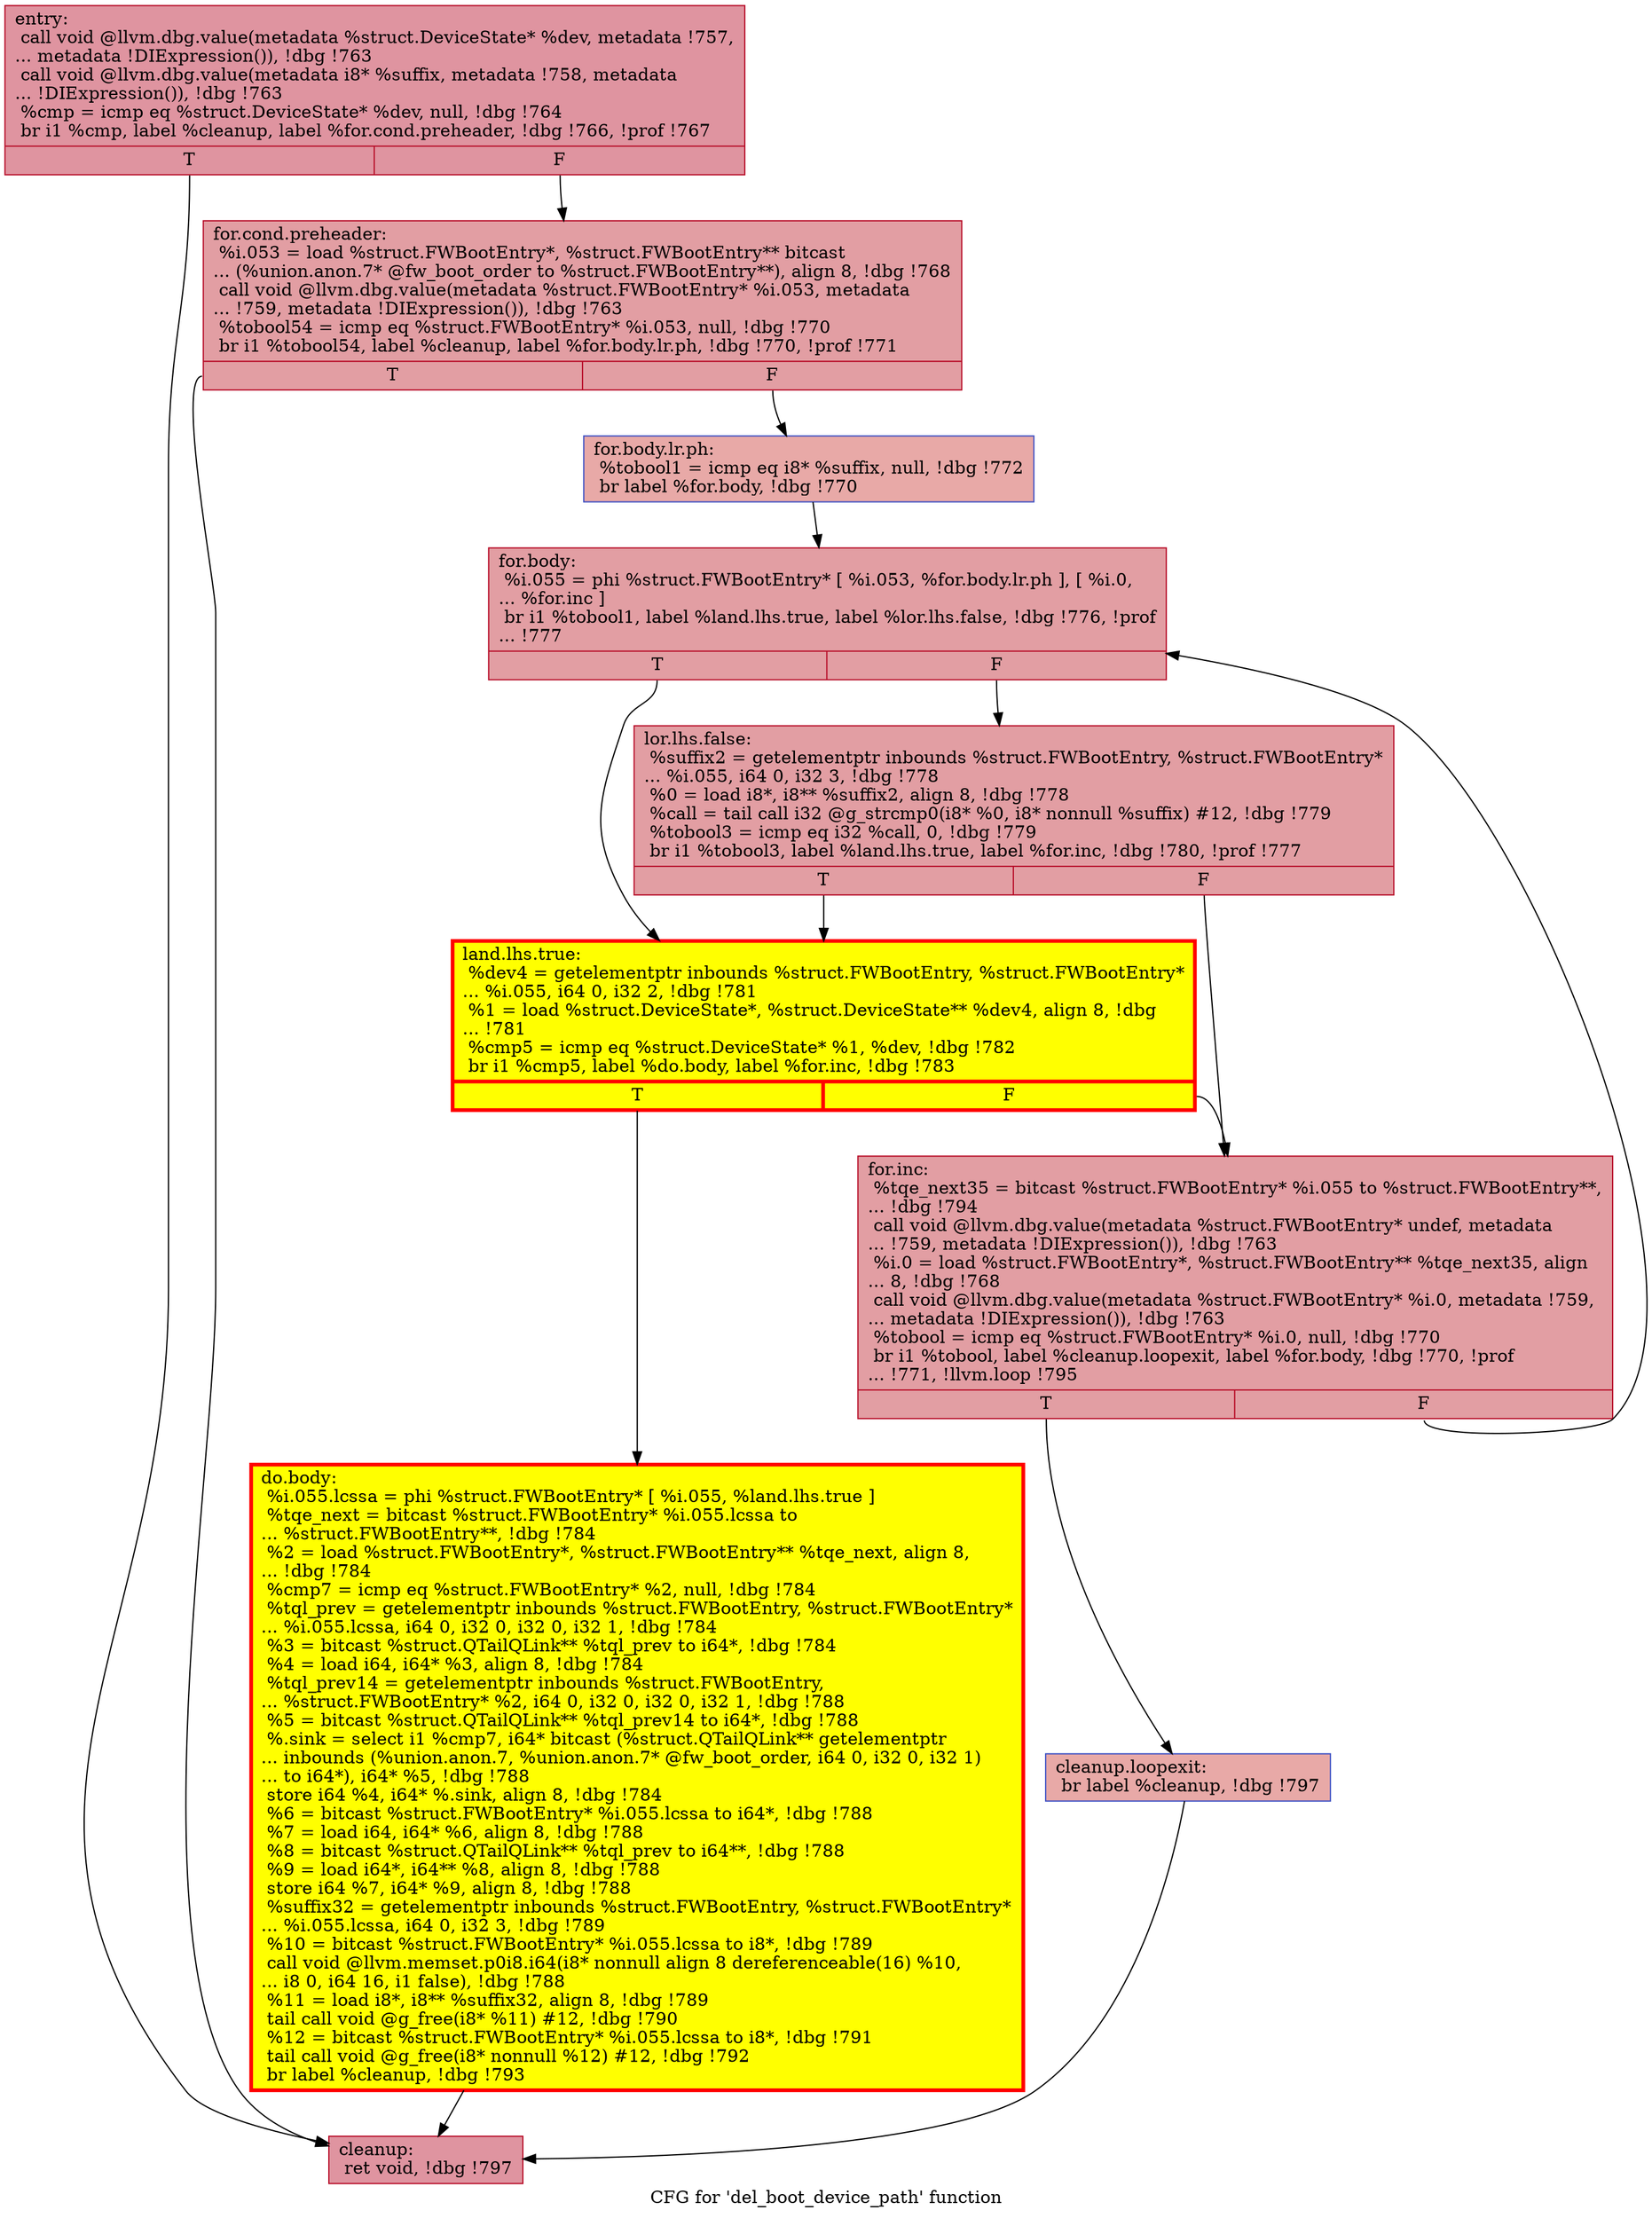 digraph "CFG for 'del_boot_device_path' function" {
	label="CFG for 'del_boot_device_path' function";

	Node0x55f536ee2020 [shape=record,color="#b70d28ff", style=filled, fillcolor="#b70d2870",label="{entry:\l  call void @llvm.dbg.value(metadata %struct.DeviceState* %dev, metadata !757,\l... metadata !DIExpression()), !dbg !763\l  call void @llvm.dbg.value(metadata i8* %suffix, metadata !758, metadata\l... !DIExpression()), !dbg !763\l  %cmp = icmp eq %struct.DeviceState* %dev, null, !dbg !764\l  br i1 %cmp, label %cleanup, label %for.cond.preheader, !dbg !766, !prof !767\l|{<s0>T|<s1>F}}"];
	Node0x55f536ee2020:s0 -> Node0x55f536ebb650;
	Node0x55f536ee2020:s1 -> Node0x55f536ec0b50;
	Node0x55f536ec0b50 [shape=record,color="#b70d28ff", style=filled, fillcolor="#be242e70",label="{for.cond.preheader:                               \l  %i.053 = load %struct.FWBootEntry*, %struct.FWBootEntry** bitcast\l... (%union.anon.7* @fw_boot_order to %struct.FWBootEntry**), align 8, !dbg !768\l  call void @llvm.dbg.value(metadata %struct.FWBootEntry* %i.053, metadata\l... !759, metadata !DIExpression()), !dbg !763\l  %tobool54 = icmp eq %struct.FWBootEntry* %i.053, null, !dbg !770\l  br i1 %tobool54, label %cleanup, label %for.body.lr.ph, !dbg !770, !prof !771\l|{<s0>T|<s1>F}}"];
	Node0x55f536ec0b50:s0 -> Node0x55f536ebb650;
	Node0x55f536ec0b50:s1 -> Node0x55f536f75a40;
	Node0x55f536f75a40 [shape=record,color="#3d50c3ff", style=filled, fillcolor="#ca3b3770",label="{for.body.lr.ph:                                   \l  %tobool1 = icmp eq i8* %suffix, null, !dbg !772\l  br label %for.body, !dbg !770\l}"];
	Node0x55f536f75a40 -> Node0x55f536ebbbd0;
	Node0x55f536ebbbd0 [shape=record,color="#b70d28ff", style=filled, fillcolor="#be242e70",label="{for.body:                                         \l  %i.055 = phi %struct.FWBootEntry* [ %i.053, %for.body.lr.ph ], [ %i.0,\l... %for.inc ]\l  br i1 %tobool1, label %land.lhs.true, label %lor.lhs.false, !dbg !776, !prof\l... !777\l|{<s0>T|<s1>F}}"];
	Node0x55f536ebbbd0:s0 -> Node0x55f536eebcc0;
	Node0x55f536ebbbd0:s1 -> Node0x55f536eebd70;
	Node0x55f536eebd70 [shape=record,color="#b70d28ff", style=filled, fillcolor="#be242e70",label="{lor.lhs.false:                                    \l  %suffix2 = getelementptr inbounds %struct.FWBootEntry, %struct.FWBootEntry*\l... %i.055, i64 0, i32 3, !dbg !778\l  %0 = load i8*, i8** %suffix2, align 8, !dbg !778\l  %call = tail call i32 @g_strcmp0(i8* %0, i8* nonnull %suffix) #12, !dbg !779\l  %tobool3 = icmp eq i32 %call, 0, !dbg !779\l  br i1 %tobool3, label %land.lhs.true, label %for.inc, !dbg !780, !prof !777\l|{<s0>T|<s1>F}}"];
	Node0x55f536eebd70:s0 -> Node0x55f536eebcc0;
	Node0x55f536eebd70:s1 -> Node0x55f536ebbb20;
	Node0x55f536eebcc0 [shape=record,penwidth=3.0, style="filled", color="red", fillcolor="yellow",label="{land.lhs.true:                                    \l  %dev4 = getelementptr inbounds %struct.FWBootEntry, %struct.FWBootEntry*\l... %i.055, i64 0, i32 2, !dbg !781\l  %1 = load %struct.DeviceState*, %struct.DeviceState** %dev4, align 8, !dbg\l... !781\l  %cmp5 = icmp eq %struct.DeviceState* %1, %dev, !dbg !782\l  br i1 %cmp5, label %do.body, label %for.inc, !dbg !783\l|{<s0>T|<s1>F}}"];
	Node0x55f536eebcc0:s0 -> Node0x55f536eee3d0;
	Node0x55f536eebcc0:s1 -> Node0x55f536ebbb20;
	Node0x55f536eee3d0 [shape=record,penwidth=3.0, style="filled", color="red", fillcolor="yellow",label="{do.body:                                          \l  %i.055.lcssa = phi %struct.FWBootEntry* [ %i.055, %land.lhs.true ]\l  %tqe_next = bitcast %struct.FWBootEntry* %i.055.lcssa to\l... %struct.FWBootEntry**, !dbg !784\l  %2 = load %struct.FWBootEntry*, %struct.FWBootEntry** %tqe_next, align 8,\l... !dbg !784\l  %cmp7 = icmp eq %struct.FWBootEntry* %2, null, !dbg !784\l  %tql_prev = getelementptr inbounds %struct.FWBootEntry, %struct.FWBootEntry*\l... %i.055.lcssa, i64 0, i32 0, i32 0, i32 1, !dbg !784\l  %3 = bitcast %struct.QTailQLink** %tql_prev to i64*, !dbg !784\l  %4 = load i64, i64* %3, align 8, !dbg !784\l  %tql_prev14 = getelementptr inbounds %struct.FWBootEntry,\l... %struct.FWBootEntry* %2, i64 0, i32 0, i32 0, i32 1, !dbg !788\l  %5 = bitcast %struct.QTailQLink** %tql_prev14 to i64*, !dbg !788\l  %.sink = select i1 %cmp7, i64* bitcast (%struct.QTailQLink** getelementptr\l... inbounds (%union.anon.7, %union.anon.7* @fw_boot_order, i64 0, i32 0, i32 1)\l... to i64*), i64* %5, !dbg !788\l  store i64 %4, i64* %.sink, align 8, !dbg !784\l  %6 = bitcast %struct.FWBootEntry* %i.055.lcssa to i64*, !dbg !788\l  %7 = load i64, i64* %6, align 8, !dbg !788\l  %8 = bitcast %struct.QTailQLink** %tql_prev to i64**, !dbg !788\l  %9 = load i64*, i64** %8, align 8, !dbg !788\l  store i64 %7, i64* %9, align 8, !dbg !788\l  %suffix32 = getelementptr inbounds %struct.FWBootEntry, %struct.FWBootEntry*\l... %i.055.lcssa, i64 0, i32 3, !dbg !789\l  %10 = bitcast %struct.FWBootEntry* %i.055.lcssa to i8*, !dbg !789\l  call void @llvm.memset.p0i8.i64(i8* nonnull align 8 dereferenceable(16) %10,\l... i8 0, i64 16, i1 false), !dbg !788\l  %11 = load i8*, i8** %suffix32, align 8, !dbg !789\l  tail call void @g_free(i8* %11) #12, !dbg !790\l  %12 = bitcast %struct.FWBootEntry* %i.055.lcssa to i8*, !dbg !791\l  tail call void @g_free(i8* nonnull %12) #12, !dbg !792\l  br label %cleanup, !dbg !793\l}"];
	Node0x55f536eee3d0 -> Node0x55f536ebb650;
	Node0x55f536ebbb20 [shape=record,color="#b70d28ff", style=filled, fillcolor="#be242e70",label="{for.inc:                                          \l  %tqe_next35 = bitcast %struct.FWBootEntry* %i.055 to %struct.FWBootEntry**,\l... !dbg !794\l  call void @llvm.dbg.value(metadata %struct.FWBootEntry* undef, metadata\l... !759, metadata !DIExpression()), !dbg !763\l  %i.0 = load %struct.FWBootEntry*, %struct.FWBootEntry** %tqe_next35, align\l... 8, !dbg !768\l  call void @llvm.dbg.value(metadata %struct.FWBootEntry* %i.0, metadata !759,\l... metadata !DIExpression()), !dbg !763\l  %tobool = icmp eq %struct.FWBootEntry* %i.0, null, !dbg !770\l  br i1 %tobool, label %cleanup.loopexit, label %for.body, !dbg !770, !prof\l... !771, !llvm.loop !795\l|{<s0>T|<s1>F}}"];
	Node0x55f536ebbb20:s0 -> Node0x55f536eee560;
	Node0x55f536ebbb20:s1 -> Node0x55f536ebbbd0;
	Node0x55f536eee560 [shape=record,color="#3d50c3ff", style=filled, fillcolor="#ca3b3770",label="{cleanup.loopexit:                                 \l  br label %cleanup, !dbg !797\l}"];
	Node0x55f536eee560 -> Node0x55f536ebb650;
	Node0x55f536ebb650 [shape=record,color="#b70d28ff", style=filled, fillcolor="#b70d2870",label="{cleanup:                                          \l  ret void, !dbg !797\l}"];
}
